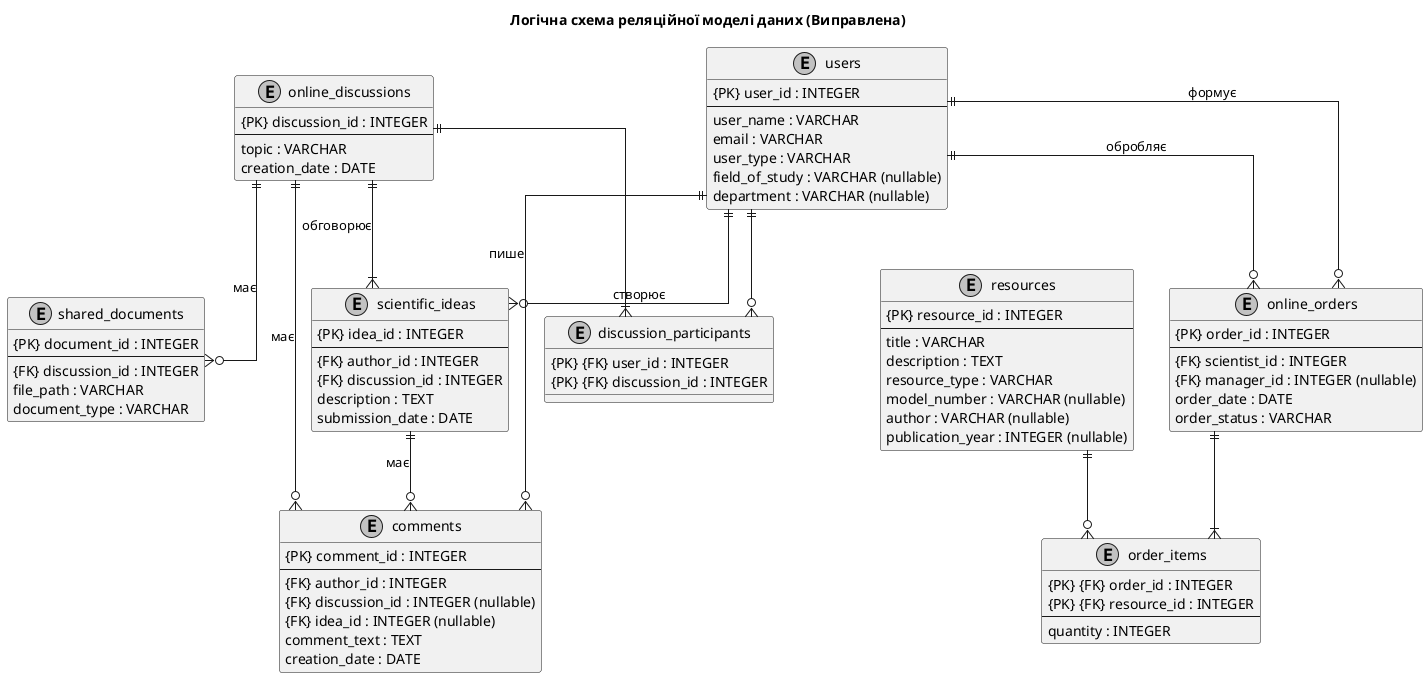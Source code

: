 @startuml
' Стилізація діаграми
skinparam linetype ortho
skinparam monochrome true
skinparam shadowing false
skinparam classAttributeIconSize 0

title Логічна схема реляційної моделі даних (Виправлена)

' --- Основні таблиці ---

entity "users" as users {
  {PK} user_id : INTEGER
  --
  user_name : VARCHAR
  email : VARCHAR
  user_type : VARCHAR
  field_of_study : VARCHAR (nullable)
  department : VARCHAR (nullable)
}

entity "online_discussions" as discussions {
  {PK} discussion_id : INTEGER
  --
  topic : VARCHAR
  creation_date : DATE
}

entity "scientific_ideas" as ideas {
  {PK} idea_id : INTEGER
  --
  {FK} author_id : INTEGER
  {FK} discussion_id : INTEGER
  description : TEXT
  submission_date : DATE
}

entity "comments" as comments {
  {PK} comment_id : INTEGER
  --
  {FK} author_id : INTEGER
  {FK} discussion_id : INTEGER (nullable)
  {FK} idea_id : INTEGER (nullable)
  comment_text : TEXT
  creation_date : DATE
}

entity "shared_documents" as documents {
  {PK} document_id : INTEGER
  --
  {FK} discussion_id : INTEGER
  file_path : VARCHAR
  document_type : VARCHAR
}

entity "online_orders" as orders {
  {PK} order_id : INTEGER
  --
  {FK} scientist_id : INTEGER
  {FK} manager_id : INTEGER (nullable)
  order_date : DATE
  order_status : VARCHAR
}

entity "resources" as resources {
  {PK} resource_id : INTEGER
  --
  title : VARCHAR
  description : TEXT
  resource_type : VARCHAR
  model_number : VARCHAR (nullable)
  author : VARCHAR (nullable)
  publication_year : INTEGER (nullable)
}

' --- Сполучні таблиці (Junction Tables) ---

entity "discussion_participants" as participants {
  {PK} {FK} user_id : INTEGER
  {PK} {FK} discussion_id : INTEGER
}

entity "order_items" as order_items {
  {PK} {FK} order_id : INTEGER
  {PK} {FK} resource_id : INTEGER
  --
  quantity : INTEGER
}


' --- Зв'язки ---

' Зв'язки "Один-до-багатьох"
users               ||--o{ ideas          : "  створює"
users               ||--o{ comments       : "  пише"
users               ||--o{ orders         : "  формує"
users               ||--o{ orders         : "  обробляє"
discussions         ||--|{ ideas          : "  обговорює"
discussions         ||--o{ comments       : "  має"
discussions         ||--o{ documents      : "  має"
ideas               ||--o{ comments       : "  має"

' Зв'язки "Багато-до-багатьох" через сполучні таблиці
users               ||--o{ participants   : " "
discussions         ||--|{ participants   : " "
orders              ||--|{ order_items    : " "
resources           ||--o{ order_items    : " "


@enduml

